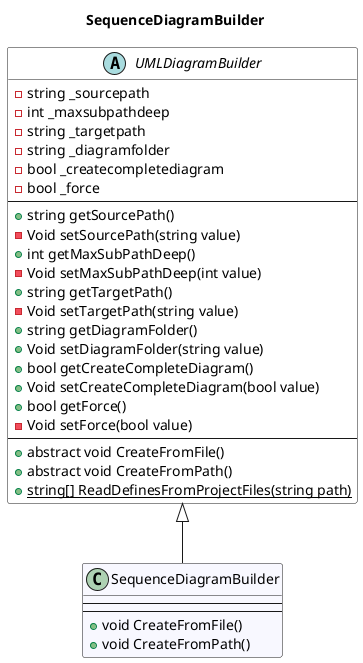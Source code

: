 @startuml SequenceDiagramBuilder
title SequenceDiagramBuilder
class SequenceDiagramBuilder #GhostWhite {
---
---
+ void CreateFromFile()
+ void CreateFromPath()
}
abstract class UMLDiagramBuilder #White {
- string _sourcepath
- int _maxsubpathdeep
- string _targetpath
- string _diagramfolder
- bool _createcompletediagram
- bool _force
---
+ string getSourcePath()
- Void setSourcePath(string value)
+ int getMaxSubPathDeep()
- Void setMaxSubPathDeep(int value)
+ string getTargetPath()
- Void setTargetPath(string value)
+ string getDiagramFolder()
+ Void setDiagramFolder(string value)
+ bool getCreateCompleteDiagram()
+ Void setCreateCompleteDiagram(bool value)
+ bool getForce()
- Void setForce(bool value)
---
+ abstract void CreateFromFile()
+ abstract void CreateFromPath()
+ {static} string[] ReadDefinesFromProjectFiles(string path)
}
UMLDiagramBuilder <|-- SequenceDiagramBuilder
@enduml
